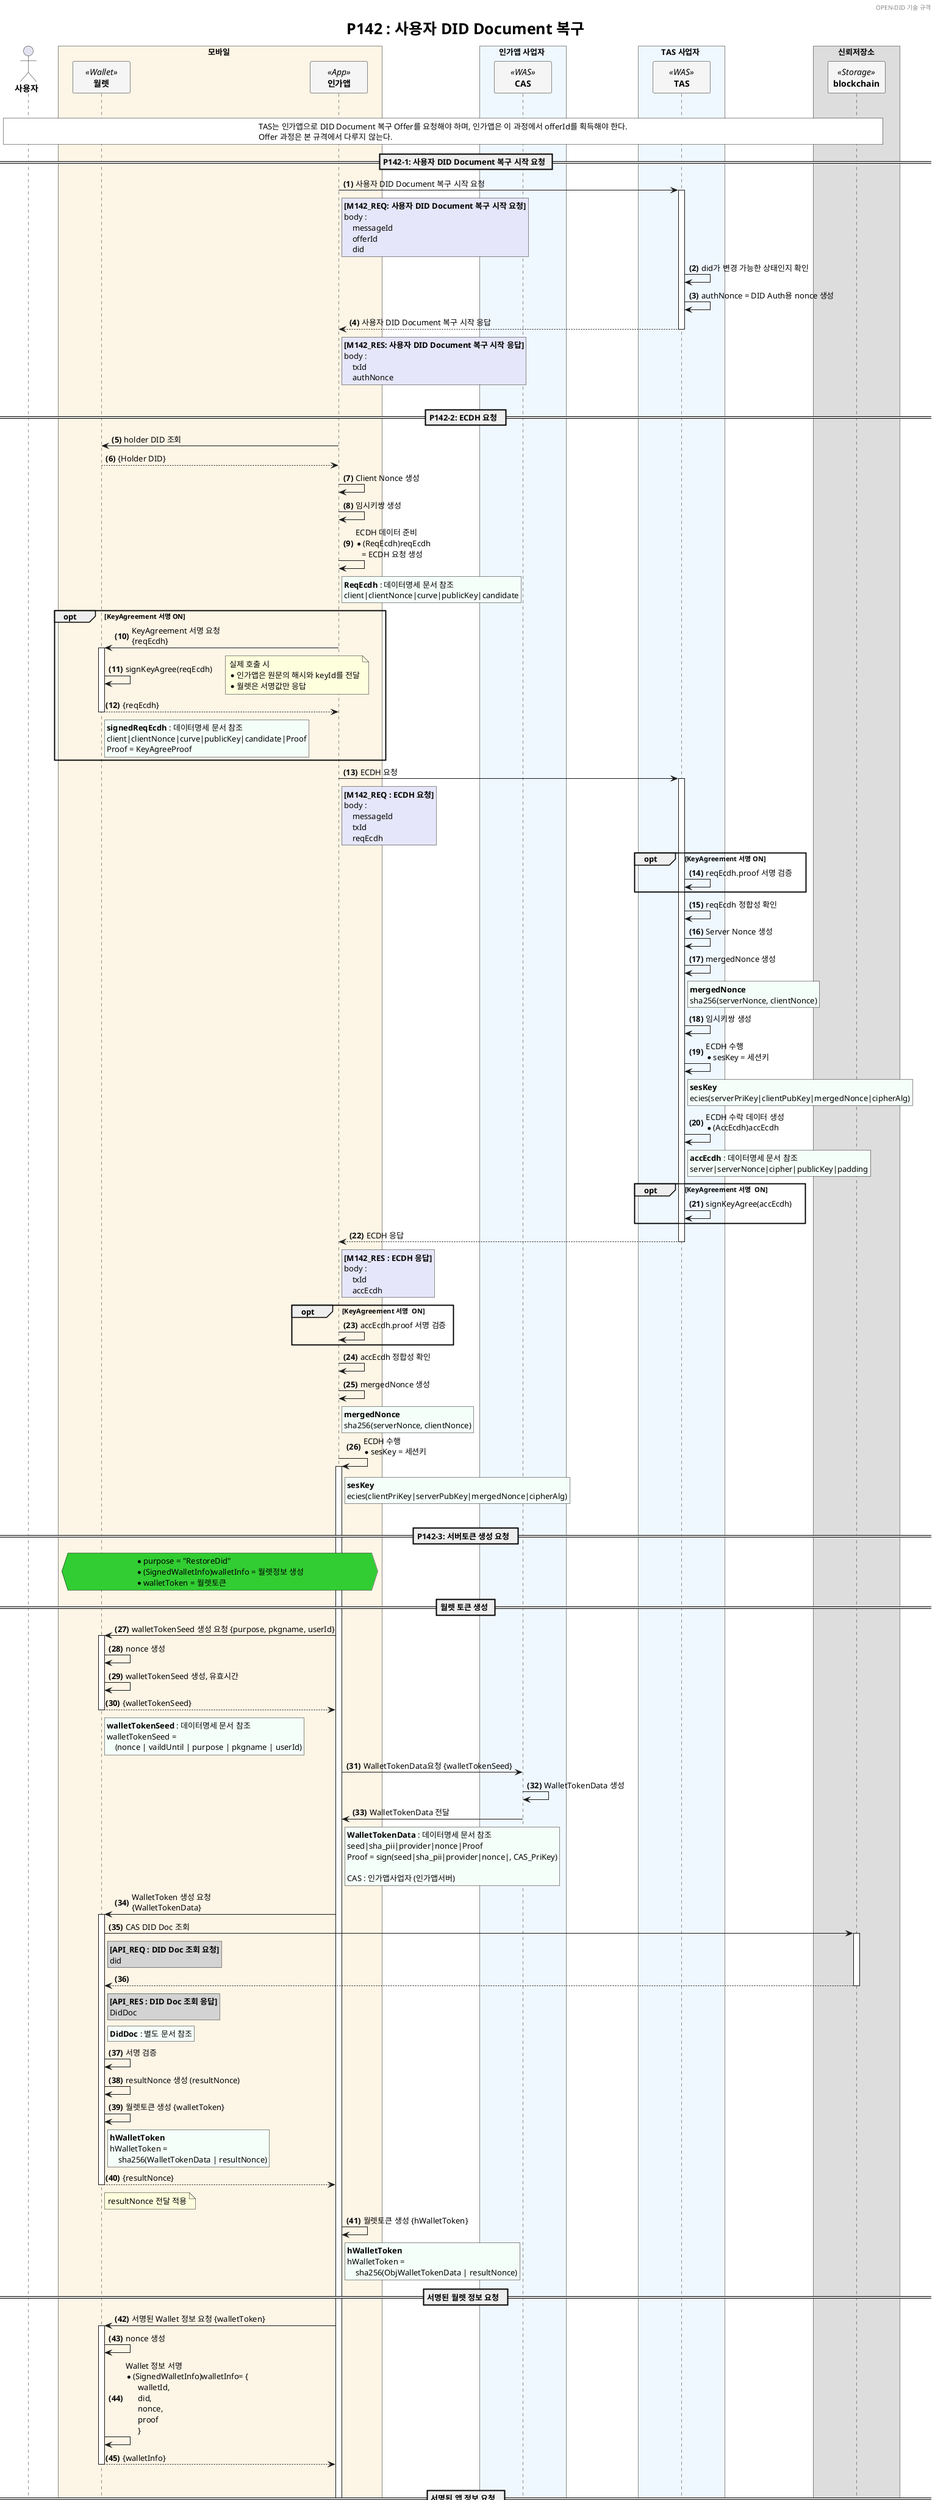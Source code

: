 @startuml P142_restore_diddoc_ko

'- - - - - - - - - - - - - - - - - - - - - - - - - - - - - - - - - - - - - - - - - - - - - - - - - - - - - - - - - - -
' 설정
'- - - - - - - - - - - - - - - - - - - - - - - - - - - - - - - - - - - - - - - - - - - - - - - - - - - - - - - - - - -
'=== Header and Footer ===
header OPEN-DID 기술 규격
footer
  	Page %page% of %lastpage% at %date("yyyy-MM-dd hh:mm:ss")
end footer

'=== 제목 ===
title
	<size:25>P142 : 사용자 DID Document 복구</size>
end title

'=== 옵션 ===
autonumber "<b>(#)</b>"

'=== Panticipants ===
skinparam ParticipantPadding 20
skinparam BoxPadding 20
skinparam MaxMessageSize 500
skinparam MinClassWidth 80

actor "**사용자**" as USER

box 모바일 #OldLace
    participant "**월렛**" as WALLET <<Wallet>> #WhiteSmoke
    participant "**인가앱**" as CA <<App>> #WhiteSmoke    
end box

box 인가앱 사업자 #AliceBlue
    participant "**CAS**" as CAS <<WAS>> #WhiteSmoke
end box

box TAS 사업자 #AliceBlue
    participant "**TAS**" as TAS <<WAS>> #WhiteSmoke
end box

box 신뢰저장소
    participant "**blockchain**" as BC <<Storage>> #WhiteSmoke
end box 

'- - - - - - - - - - - - - - - - - - - - - - - - - - - - - - - - - - - - - - - - - - - - - - - - - - - - - - - - - - -
' 상수
'- - - - - - - - - - - - - - - - - - - - - - - - - - - - - - - - - - - - - - - - - - - - - - - - - - - - - - - - - - -
!$refdoc = "별도 문서 참조"
!$doc = "데이터명세 문서 참조"

'- - - - - - - - - - - - - - - - - - - - - - - - - - - - - - - - - - - - - - - - - - - - - - - - - - - - - - - - - - -
' 내용
'- - - - - - - - - - - - - - - - - - - - - - - - - - - - - - - - - - - - - - - - - - - - - - - - - - - - - - - - - - -
|||
rnote across #white
    TAS는 인가앱으로 DID Document 복구 Offer를 요청해야 하며, 인가앱은 이 과정에서 offerId를 획득해야 한다.
    Offer 과정은 본 규격에서 다루지 않는다.
end hnote


== P142-1: 사용자 DID Document 복구 시작 요청 ==
CA -> TAS++: 사용자 DID Document 복구 시작 요청
rnote right of CA #Lavender        
    **[M142_REQ: 사용자 DID Document 복구 시작 요청]**
    body : 
        messageId
        offerId
        did
end note

    TAS -> TAS: did가 변경 가능한 상태인지 확인
    TAS -> TAS: authNonce = DID Auth용 nonce 생성

return 사용자 DID Document 복구 시작 응답
rnote right of CA #Lavender        
    **[M142_RES: 사용자 DID Document 복구 시작 응답]**
    body : 
        txId
        authNonce
end note

|||
== P142-2: ECDH 요청  ==
CA -> WALLET: holder DID 조회

return {Holder DID}
CA -> CA: Client Nonce 생성
CA -> CA: 임시키쌍 생성
CA -> CA: ECDH 데이터 준비\
            \n* (ReqEcdh)reqEcdh\
            \n   = ECDH 요청 생성

rnote right of CA #MintCream
    **ReqEcdh** : $doc
    client|clientNonce|curve|publicKey|candidate
end note

opt KeyAgreement 서명 ON
    CA -> WALLET ++: KeyAgreement 서명 요청\n{reqEcdh}
        WALLET -> WALLET: signKeyAgree(reqEcdh)
        note right
            실제 호출 시
            * 인가앱은 원문의 해시와 keyId를 전달
            * 월렛은 서명값만 응답
        end note
    return {reqEcdh}
    rnote right of WALLET #MintCream
        **signedReqEcdh** : $doc
        client|clientNonce|curve|publicKey|candidate|Proof
        Proof = KeyAgreeProof
    end note
end



CA -> TAS++ : ECDH 요청
rnote right of CA #Lavender
    **[M142_REQ : ECDH 요청]**
    body : 
        messageId
        txId
        reqEcdh
end note

    opt KeyAgreement 서명 ON
        TAS -> TAS: reqEcdh.proof 서명 검증
    end

    TAS -> TAS : reqEcdh 정합성 확인
    TAS -> TAS : Server Nonce 생성
    TAS -> TAS : mergedNonce 생성
    rnote right of TAS #MintCream
        **mergedNonce**
        sha256(serverNonce, clientNonce)
    end note
    TAS -> TAS: 임시키쌍 생성

    TAS -> TAS: ECDH 수행\
                \n* sesKey = 세션키\

    rnote right of TAS #MintCream
        **sesKey**
        ecies(serverPriKey|clientPubKey|mergedNonce|cipherAlg)
    end note
    TAS -> TAS: ECDH 수락 데이터 생성\
                \n* (AccEcdh)accEcdh
    rnote right of TAS #MintCream
        **accEcdh** : $doc
        server|serverNonce|cipher|publicKey|padding
    end note
    opt KeyAgreement 서명  ON
        TAS -> TAS: signKeyAgree(accEcdh)
    end

return ECDH 응답
rnote right of CA #Lavender
    **[M142_RES : ECDH 응답]**
    body : 
        txId
        accEcdh
end note

opt KeyAgreement 서명  ON
    CA -> CA: accEcdh.proof 서명 검증
end
CA -> CA : accEcdh 정합성 확인
CA -> CA : mergedNonce 생성
rnote right of CA #MintCream
    **mergedNonce**
    sha256(serverNonce, clientNonce)
end note
CA -> CA: ECDH 수행\n* sesKey = 세션키

rnote right of CA #MintCream
    **sesKey**
    ecies(clientPriKey|serverPubKey|mergedNonce|cipherAlg)
end note

|||
== P142-3: 서버토큰 생성 요청  ==
hnote over CA, WALLET #LimeGreen
    * purpose = "RestoreDid"
    * (SignedWalletInfo)walletInfo = 월렛정보 생성
    * walletToken = 월렛토큰
end hnote

== 월렛 토큰 생성 ==

activate CA

CA -> WALLET++ : walletTokenSeed 생성 요청 {purpose, pkgname, userId}
    WALLET -> WALLET : nonce 생성
    WALLET -> WALLET : walletTokenSeed 생성, 유효시간
return {walletTokenSeed}
rnote right of WALLET #MintCream
    **walletTokenSeed** : $doc
    walletTokenSeed = 
        (nonce | vaildUntil | purpose | pkgname | userId)
end note

CA -> CAS : WalletTokenData요청 {walletTokenSeed}
CAS-> CAS : WalletTokenData 생성
CAS -> CA : WalletTokenData 전달 
rnote right of CA #MintCream
    **WalletTokenData** : $doc
    seed|sha_pii|provider|nonce|Proof
    Proof = sign(seed|sha_pii|provider|nonce|, CAS_PriKey)

    CAS : 인가앱사업자 (인가앱서버)
end note

CA -> WALLET++ : WalletToken 생성 요청 \n{WalletTokenData}
    WALLET -> BC++ : CAS DID Doc 조회
    rnote right of WALLET #LightGray
        **[API_REQ : DID Doc 조회 요청]**
        did
    end note

    return
    rnote right of WALLET #LightGray
        **[API_RES : DID Doc 조회 응답]**
        DidDoc
    end note
    rnote right of WALLET #MintCream    
        **DidDoc** : $refdoc
    end note

    WALLET -> WALLET : 서명 검증
    WALLET -> WALLET : resultNonce 생성 (resultNonce)

    WALLET -> WALLET : 월렛토큰 생성 {walletToken}
    rnote right of WALLET #MintCream
        **hWalletToken**
        hWalletToken =
            sha256(WalletTokenData | resultNonce)
    end note

    return {resultNonce}
    note right of WALLET : resultNonce 전달 적용

    CA -> CA : 월렛토큰 생성 {hWalletToken}
    rnote right of CA #MintCream
        **hWalletToken**
        hWalletToken = 
            sha256(ObjWalletTokenData | resultNonce)
    end note

== 서명된 월렛 정보 요청  ==
CA -> WALLET ++ : 서명된 Wallet 정보 요청 {walletToken}
    WALLET -> WALLET: nonce 생성
    WALLET -> WALLET: Wallet 정보 서명\
                \n* (SignedWalletInfo)walletInfo= {\
                \n      walletId,\
                \n      did,\
                \n      nonce,\
                \n      proof\
                \n      }
return {walletInfo}

|||
== 서명된 앱 정보 요청  ==
rnote across #white
    인가앱은 로그인 또는 유사한 과정을 통해 인가앱 서버와 이미 세션을 맺고 있어야 한다.
    그러나 이 과정의 구체적인 내용은 본 규격에서 다루지 않는다.
end note
CA -> CAS ++ : 서명된 앱 정보 요청
rnote right of CA #LightGray        
    **[API_REQ : 서명된 앱 정보 요청]**
    query:
        appId
end note
    CAS -> CAS : nonce 생성
    CAS -> CAS : 앱 정보 서명\
            \n* (AttestedAppInfo)caAppInfo= {\
            \n      appId,\
            \n      provider,\
            \n      nonce,\
            \n      proof\
            \n      }
return 서명된 앱 정보 응답{caAppInfo}
rnote right of CA #LightGray        
    **[API_REQ : 서명된 앱 정보 응답]**
    body:
        attestedAppInfo
end note

|||
== 서버토큰 데이터 생성 요청  ==



CA -> CA: 서버토큰시드 생성\
        \n* (ServerTokenSeed)seed = {\
        \n     purpose = "RestoreDid",\
        \n     walletInfo,\
        \n     caAppInfo\
        \n  }

    CA -> TAS++ : 서버토큰 요청
    rnote right of CA #LightGray        
        **[API_REQ : 서버토큰 요청]**
        body:
            messageId,
            txId,
            seed
    end note

    TAS -> TAS: 서명 검증\
            \n* 월렛서명 검증\
            \n* 인증앱 사업자 서명 검증

    TAS -> TAS: seed에서 정보 추출\
            \n* appId = 인가앱 식별자\
            \n* walletId = 월렛 식별자\
            \n* walletDid = 월렛 DID\
            \n* walletProviderDid = 월렛 사업자 DID

    TAS -> TAS: 등록된 월렛정보와 일치여부 확인

    TAS -> TAS: 서버토큰 생성 및 저장\
            \n* (ServerTokenData)std 생성\
            \n* serverToken = sha256(std)

    TAS -> TAS: 응답정보 암호화\
            \n* iv = IV 생성\
            \n* tmp = enc(std, sesKey, iv)\
            \n* encStd = multibase(tmp)

return 서버토큰 생성 응답
rnote right of CA #Lavender
    **[M142_RES : 서버토큰 생성 응답]**
    body : 
        txId
        iv
        encStd
end note

CA -> CA: 복호화(생략) 및 데이터 준비\
        \n* serverToken 계산

|||
== P142-4: 사용자 DID Document 복구 요청  ==

CA -> WALLET ++: 사용자 DID Document 복구 요청\n{walletToken, serverToken}
    WALLET -> WALLET: walletToken 검증

    WALLET -> WALLET: DID Auth 데이터 준비\
    \n* (DidAuth)didAuth = {\
    \n     did = Holder DID,\
    \n     authNonce\
    \n  }

    USER -[#Blue]\ WALLET: 사용자 인증
    WALLET -> WALLET: signAuth(didAuth)

    WALLET -> TAS ++: 사용자 DID Document 복구 요청
    rnote right of WALLET #Lavender
        **[M142_REQ : 사용자 DID Document 복구 요청]**
        body:
            messageId
            txId
            serverToken
            didAuth
    end note
        TAS -> TAS: serverToken 검증

        TAS -> TAS: DID Auth 검증\
                \n* didAuth.proof 검증\
                \n* authNonce 일치여부 확인

        TAS -> TAS: 서명 검증\
            \n* 월렛 서명 검증\
            \n* 개별키 서명 검증
        
        TAS -> BC ++: 사용자 didDoc 요청
        return didDoc

        TAS -> TAS: didDoc 상태변경\
            \n* didDoc.deactivated = false

        TAS -> TAS: 사용자 매핑정보 DB 확인\
        \n* holderDid (사용자 DID)\
        \n* walletId (월렛 식별자)\
        \n* appId (인가앱 식별자)

        TAS -> TAS: (InvokedDidDoc)invDidDoc = {\
            \n   didDoc,\
            \n   controller = TAS 정보,\
            \n   nonce = nonce 생성\
            \n }

        TAS -> TAS: Controller 서명\
            \n* signInvoke(invDidDoc)

        TAS -> BC ++: DID 갱신 요청\n{invDidDoc}
            BC -> BC: Controller\n서명 검증
            BC -> BC: 갱신
        return OK

        return 사용자 DID Document 복구 응답
        rnote right of WALLET #Lavender
            **[M142_REQ : 사용자 DID Document 복구]**
            body:
                txId
        end note
return OK


|||
== P142-5: 사용자 DID Document 복구 완료  ==
CA -> TAS++: 사용자 DID Document 복구 완료 요청
rnote right of CA #Lavender        
    **[M142_REQ: 사용자 DID Document 복구 완료 요청]**
    body:
        messageId
        txId
        serverToken
end note

    TAS -> TAS: serverToken 검증
    TAS -> TAS: 세션정보 삭제 및 거래종료

return 사용자 등록 완료 응답
rnote right of CA #Lavender        
    **[M142_RES: 사용자 DID Document 복구 완료 요청]**
    body:
        txId
end note

|||
|||
@enduml


